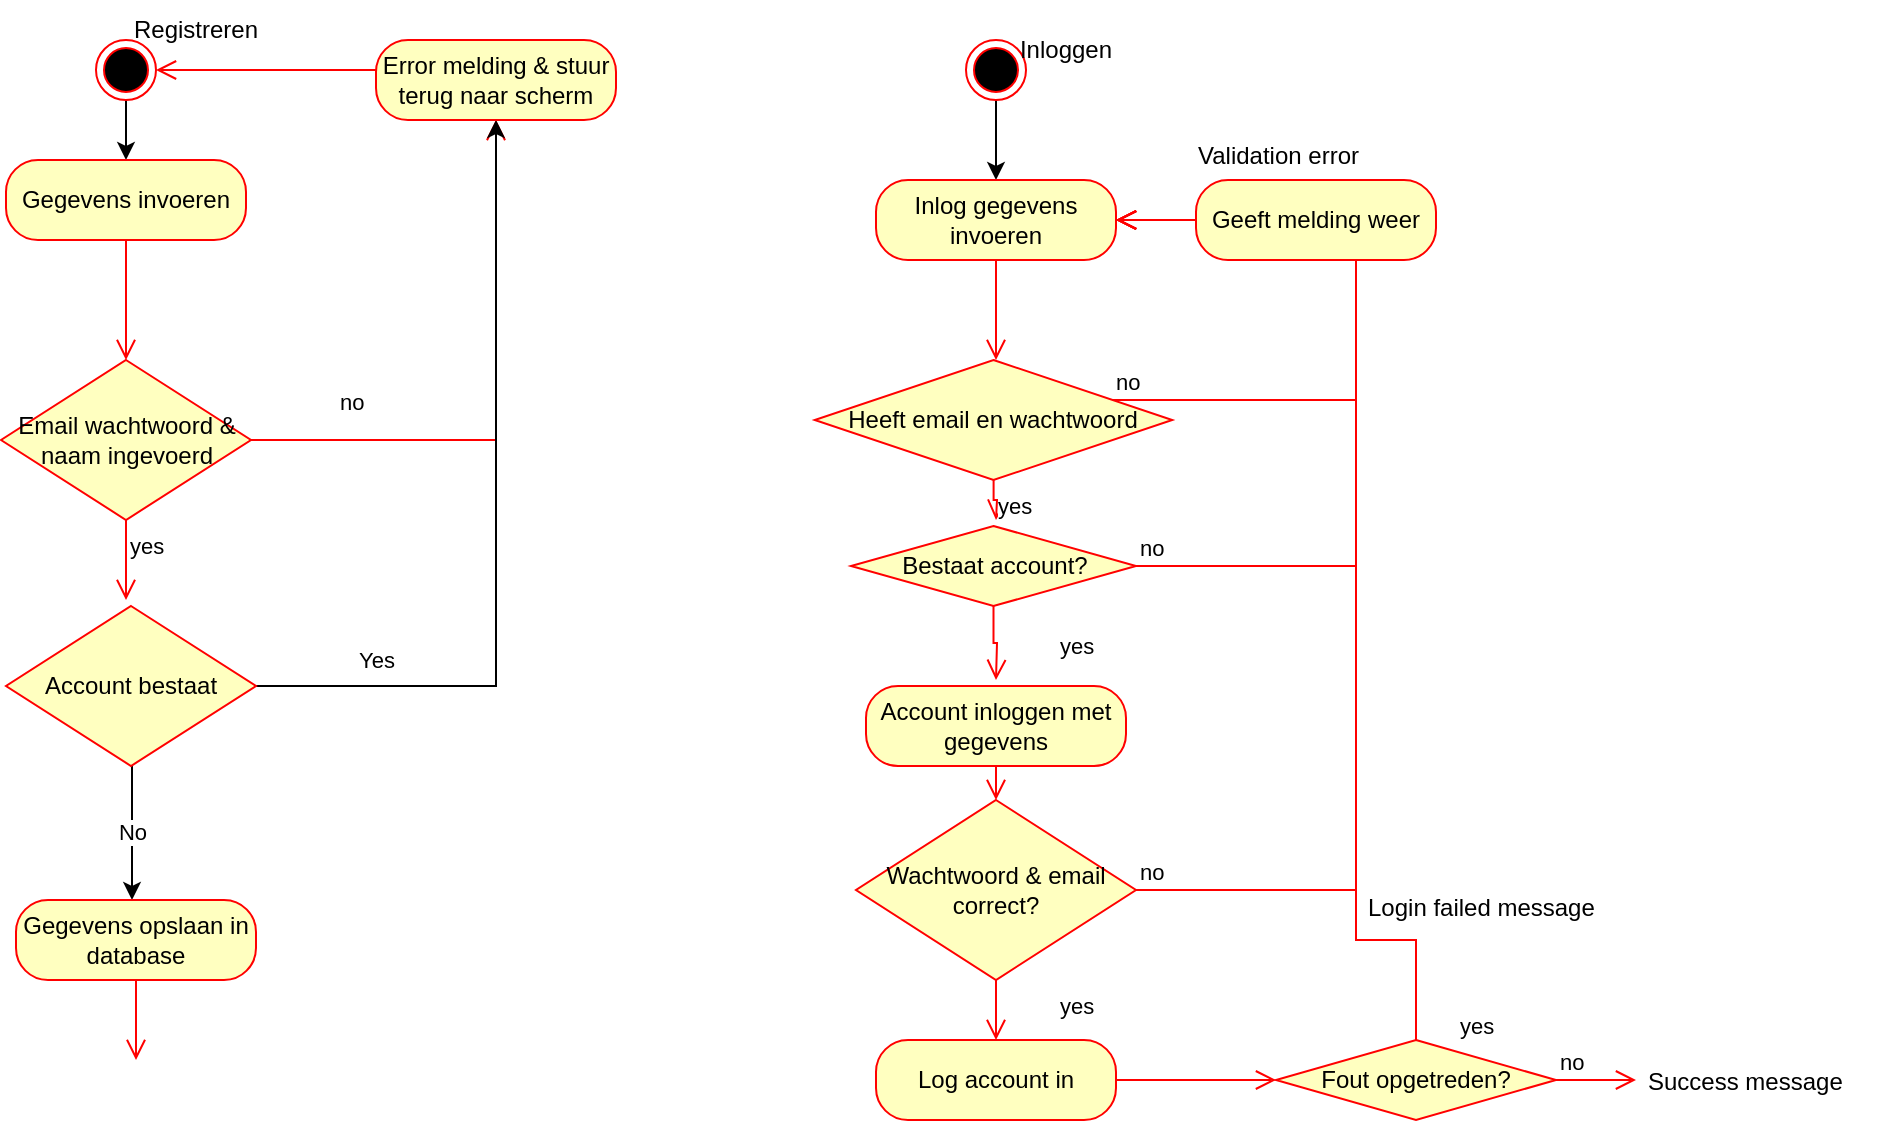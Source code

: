 <mxfile version="21.0.2" type="github">
  <diagram name="Page-1" id="e7e014a7-5840-1c2e-5031-d8a46d1fe8dd">
    <mxGraphModel dx="1674" dy="746" grid="1" gridSize="10" guides="1" tooltips="1" connect="1" arrows="1" fold="1" page="1" pageScale="1" pageWidth="1169" pageHeight="826" background="none" math="0" shadow="0">
      <root>
        <mxCell id="0" />
        <mxCell id="1" parent="0" />
        <mxCell id="L-Oy49CxzgtTOeUKxRRn-44" style="edgeStyle=orthogonalEdgeStyle;rounded=0;orthogonalLoop=1;jettySize=auto;html=1;" parent="1" source="L-Oy49CxzgtTOeUKxRRn-41" target="L-Oy49CxzgtTOeUKxRRn-42" edge="1">
          <mxGeometry relative="1" as="geometry" />
        </mxCell>
        <mxCell id="L-Oy49CxzgtTOeUKxRRn-41" value="" style="ellipse;html=1;shape=endState;fillColor=#000000;strokeColor=#ff0000;" parent="1" vertex="1">
          <mxGeometry x="555" y="70" width="30" height="30" as="geometry" />
        </mxCell>
        <mxCell id="L-Oy49CxzgtTOeUKxRRn-42" value="Inlog gegevens invoeren" style="rounded=1;whiteSpace=wrap;html=1;arcSize=40;fontColor=#000000;fillColor=#ffffc0;strokeColor=#ff0000;" parent="1" vertex="1">
          <mxGeometry x="510" y="140" width="120" height="40" as="geometry" />
        </mxCell>
        <mxCell id="L-Oy49CxzgtTOeUKxRRn-43" value="" style="edgeStyle=orthogonalEdgeStyle;html=1;verticalAlign=bottom;endArrow=open;endSize=8;strokeColor=#ff0000;rounded=0;" parent="1" source="L-Oy49CxzgtTOeUKxRRn-42" edge="1">
          <mxGeometry relative="1" as="geometry">
            <mxPoint x="570" y="230" as="targetPoint" />
          </mxGeometry>
        </mxCell>
        <mxCell id="L-Oy49CxzgtTOeUKxRRn-51" value="Heeft email en wachtwoord" style="rhombus;whiteSpace=wrap;html=1;fontColor=#000000;fillColor=#ffffc0;strokeColor=#ff0000;" parent="1" vertex="1">
          <mxGeometry x="479.37" y="230" width="178.75" height="60" as="geometry" />
        </mxCell>
        <mxCell id="L-Oy49CxzgtTOeUKxRRn-52" value="no" style="edgeStyle=orthogonalEdgeStyle;html=1;align=left;verticalAlign=bottom;endArrow=open;endSize=8;strokeColor=#ff0000;rounded=0;entryX=1;entryY=0.5;entryDx=0;entryDy=0;" parent="1" source="L-Oy49CxzgtTOeUKxRRn-51" target="L-Oy49CxzgtTOeUKxRRn-42" edge="1">
          <mxGeometry x="-1" relative="1" as="geometry">
            <mxPoint x="690" y="160" as="targetPoint" />
            <Array as="points">
              <mxPoint x="750" y="250" />
              <mxPoint x="750" y="160" />
            </Array>
          </mxGeometry>
        </mxCell>
        <mxCell id="L-Oy49CxzgtTOeUKxRRn-53" value="yes" style="edgeStyle=orthogonalEdgeStyle;html=1;align=left;verticalAlign=top;endArrow=open;endSize=8;strokeColor=#ff0000;rounded=0;" parent="1" source="L-Oy49CxzgtTOeUKxRRn-51" edge="1">
          <mxGeometry x="-1" relative="1" as="geometry">
            <mxPoint x="570" y="310" as="targetPoint" />
          </mxGeometry>
        </mxCell>
        <mxCell id="L-Oy49CxzgtTOeUKxRRn-56" value="Bestaat account? " style="rhombus;whiteSpace=wrap;html=1;fontColor=#000000;fillColor=#ffffc0;strokeColor=#ff0000;" parent="1" vertex="1">
          <mxGeometry x="497.5" y="313" width="142.5" height="40" as="geometry" />
        </mxCell>
        <mxCell id="L-Oy49CxzgtTOeUKxRRn-57" value="no" style="edgeStyle=orthogonalEdgeStyle;html=1;align=left;verticalAlign=bottom;endArrow=open;endSize=8;strokeColor=#ff0000;rounded=0;" parent="1" source="L-Oy49CxzgtTOeUKxRRn-56" target="L-Oy49CxzgtTOeUKxRRn-42" edge="1">
          <mxGeometry x="-1" relative="1" as="geometry">
            <mxPoint x="720" y="160" as="targetPoint" />
            <Array as="points">
              <mxPoint x="750" y="333" />
              <mxPoint x="750" y="160" />
            </Array>
          </mxGeometry>
        </mxCell>
        <mxCell id="L-Oy49CxzgtTOeUKxRRn-58" value="yes" style="edgeStyle=orthogonalEdgeStyle;html=1;align=left;verticalAlign=top;endArrow=open;endSize=8;strokeColor=#ff0000;rounded=0;" parent="1" source="L-Oy49CxzgtTOeUKxRRn-56" edge="1">
          <mxGeometry x="-0.634" y="31" relative="1" as="geometry">
            <mxPoint x="570" y="390" as="targetPoint" />
            <mxPoint as="offset" />
          </mxGeometry>
        </mxCell>
        <mxCell id="L-Oy49CxzgtTOeUKxRRn-64" value="Account inloggen met gegevens" style="rounded=1;whiteSpace=wrap;html=1;arcSize=40;fontColor=#000000;fillColor=#ffffc0;strokeColor=#ff0000;" parent="1" vertex="1">
          <mxGeometry x="505" y="393" width="130" height="40" as="geometry" />
        </mxCell>
        <mxCell id="L-Oy49CxzgtTOeUKxRRn-65" value="" style="edgeStyle=orthogonalEdgeStyle;html=1;verticalAlign=bottom;endArrow=open;endSize=8;strokeColor=#ff0000;rounded=0;" parent="1" source="L-Oy49CxzgtTOeUKxRRn-64" edge="1">
          <mxGeometry relative="1" as="geometry">
            <mxPoint x="570" y="450" as="targetPoint" />
          </mxGeometry>
        </mxCell>
        <mxCell id="L-Oy49CxzgtTOeUKxRRn-66" value="Wachtwoord &amp;amp; email correct?" style="rhombus;whiteSpace=wrap;html=1;fontColor=#000000;fillColor=#ffffc0;strokeColor=#ff0000;" parent="1" vertex="1">
          <mxGeometry x="500" y="450" width="140" height="90" as="geometry" />
        </mxCell>
        <mxCell id="L-Oy49CxzgtTOeUKxRRn-67" value="no" style="edgeStyle=orthogonalEdgeStyle;html=1;align=left;verticalAlign=bottom;endArrow=open;endSize=8;strokeColor=#ff0000;rounded=0;" parent="1" source="L-Oy49CxzgtTOeUKxRRn-66" target="L-Oy49CxzgtTOeUKxRRn-42" edge="1">
          <mxGeometry x="-1" relative="1" as="geometry">
            <mxPoint x="750" y="290" as="targetPoint" />
            <Array as="points">
              <mxPoint x="750" y="495" />
              <mxPoint x="750" y="160" />
            </Array>
          </mxGeometry>
        </mxCell>
        <mxCell id="L-Oy49CxzgtTOeUKxRRn-68" value="yes" style="edgeStyle=orthogonalEdgeStyle;html=1;align=left;verticalAlign=top;endArrow=open;endSize=8;strokeColor=#ff0000;rounded=0;" parent="1" source="L-Oy49CxzgtTOeUKxRRn-66" edge="1">
          <mxGeometry x="-1" y="30" relative="1" as="geometry">
            <mxPoint x="570" y="570" as="targetPoint" />
            <mxPoint as="offset" />
          </mxGeometry>
        </mxCell>
        <mxCell id="L-Oy49CxzgtTOeUKxRRn-69" value="Log account in" style="rounded=1;whiteSpace=wrap;html=1;arcSize=40;fontColor=#000000;fillColor=#ffffc0;strokeColor=#ff0000;" parent="1" vertex="1">
          <mxGeometry x="510" y="570" width="120" height="40" as="geometry" />
        </mxCell>
        <mxCell id="L-Oy49CxzgtTOeUKxRRn-70" value="" style="edgeStyle=orthogonalEdgeStyle;html=1;verticalAlign=bottom;endArrow=open;endSize=8;strokeColor=#ff0000;rounded=0;" parent="1" source="L-Oy49CxzgtTOeUKxRRn-69" edge="1">
          <mxGeometry relative="1" as="geometry">
            <mxPoint x="710" y="590" as="targetPoint" />
          </mxGeometry>
        </mxCell>
        <mxCell id="L-Oy49CxzgtTOeUKxRRn-71" value="Fout opgetreden?" style="rhombus;whiteSpace=wrap;html=1;fontColor=#000000;fillColor=#ffffc0;strokeColor=#ff0000;" parent="1" vertex="1">
          <mxGeometry x="710" y="570" width="140" height="40" as="geometry" />
        </mxCell>
        <mxCell id="L-Oy49CxzgtTOeUKxRRn-72" value="no" style="edgeStyle=orthogonalEdgeStyle;html=1;align=left;verticalAlign=bottom;endArrow=open;endSize=8;strokeColor=#ff0000;rounded=0;" parent="1" source="L-Oy49CxzgtTOeUKxRRn-71" edge="1">
          <mxGeometry x="-1" relative="1" as="geometry">
            <mxPoint x="890" y="590" as="targetPoint" />
          </mxGeometry>
        </mxCell>
        <mxCell id="L-Oy49CxzgtTOeUKxRRn-73" value="yes" style="edgeStyle=orthogonalEdgeStyle;html=1;align=left;verticalAlign=top;endArrow=open;endSize=8;strokeColor=#ff0000;rounded=0;" parent="1" source="L-Oy49CxzgtTOeUKxRRn-71" target="L-Oy49CxzgtTOeUKxRRn-42" edge="1">
          <mxGeometry x="-0.929" y="-20" relative="1" as="geometry">
            <mxPoint x="870" y="670" as="targetPoint" />
            <Array as="points">
              <mxPoint x="780" y="520" />
              <mxPoint x="750" y="520" />
              <mxPoint x="750" y="160" />
            </Array>
            <mxPoint as="offset" />
          </mxGeometry>
        </mxCell>
        <mxCell id="L-Oy49CxzgtTOeUKxRRn-76" value="Success message" style="text;strokeColor=none;fillColor=none;align=left;verticalAlign=top;spacingLeft=4;spacingRight=4;overflow=hidden;rotatable=0;points=[[0,0.5],[1,0.5]];portConstraint=eastwest;" parent="1" vertex="1">
          <mxGeometry x="890" y="577" width="130" height="26" as="geometry" />
        </mxCell>
        <mxCell id="L-Oy49CxzgtTOeUKxRRn-79" value="Login failed message" style="text;strokeColor=none;fillColor=none;align=left;verticalAlign=top;spacingLeft=4;spacingRight=4;overflow=hidden;rotatable=0;points=[[0,0.5],[1,0.5]];portConstraint=eastwest;" parent="1" vertex="1">
          <mxGeometry x="750" y="490" width="130" height="26" as="geometry" />
        </mxCell>
        <mxCell id="L-Oy49CxzgtTOeUKxRRn-122" value="Geeft melding weer" style="rounded=1;whiteSpace=wrap;html=1;arcSize=40;fontColor=#000000;fillColor=#ffffc0;strokeColor=#ff0000;" parent="1" vertex="1">
          <mxGeometry x="670" y="140" width="120" height="40" as="geometry" />
        </mxCell>
        <mxCell id="L-Oy49CxzgtTOeUKxRRn-125" value="Validation error" style="text;strokeColor=none;fillColor=none;align=left;verticalAlign=top;spacingLeft=4;spacingRight=4;overflow=hidden;rotatable=0;points=[[0,0.5],[1,0.5]];portConstraint=eastwest;" parent="1" vertex="1">
          <mxGeometry x="665" y="114" width="130" height="26" as="geometry" />
        </mxCell>
        <mxCell id="zSXJj523BaKUhdF8iDlw-7" style="edgeStyle=orthogonalEdgeStyle;rounded=0;orthogonalLoop=1;jettySize=auto;html=1;" edge="1" parent="1" source="zSXJj523BaKUhdF8iDlw-2" target="zSXJj523BaKUhdF8iDlw-5">
          <mxGeometry relative="1" as="geometry" />
        </mxCell>
        <mxCell id="zSXJj523BaKUhdF8iDlw-2" value="" style="ellipse;html=1;shape=endState;fillColor=#000000;strokeColor=#ff0000;" vertex="1" parent="1">
          <mxGeometry x="120" y="70" width="30" height="30" as="geometry" />
        </mxCell>
        <mxCell id="zSXJj523BaKUhdF8iDlw-3" value="Inloggen" style="text;html=1;strokeColor=none;fillColor=none;align=center;verticalAlign=middle;whiteSpace=wrap;rounded=0;" vertex="1" parent="1">
          <mxGeometry x="575" y="60" width="60" height="30" as="geometry" />
        </mxCell>
        <mxCell id="zSXJj523BaKUhdF8iDlw-4" value="Registreren" style="text;html=1;strokeColor=none;fillColor=none;align=center;verticalAlign=middle;whiteSpace=wrap;rounded=0;" vertex="1" parent="1">
          <mxGeometry x="140" y="50" width="60" height="30" as="geometry" />
        </mxCell>
        <mxCell id="zSXJj523BaKUhdF8iDlw-5" value="Gegevens invoeren" style="rounded=1;whiteSpace=wrap;html=1;arcSize=40;fontColor=#000000;fillColor=#ffffc0;strokeColor=#ff0000;" vertex="1" parent="1">
          <mxGeometry x="75" y="130" width="120" height="40" as="geometry" />
        </mxCell>
        <mxCell id="zSXJj523BaKUhdF8iDlw-6" value="" style="edgeStyle=orthogonalEdgeStyle;html=1;verticalAlign=bottom;endArrow=open;endSize=8;strokeColor=#ff0000;rounded=0;" edge="1" source="zSXJj523BaKUhdF8iDlw-5" parent="1">
          <mxGeometry relative="1" as="geometry">
            <mxPoint x="135" y="230" as="targetPoint" />
          </mxGeometry>
        </mxCell>
        <mxCell id="zSXJj523BaKUhdF8iDlw-8" value="Email wachtwoord &amp;amp; naam ingevoerd" style="rhombus;whiteSpace=wrap;html=1;fontColor=#000000;fillColor=#ffffc0;strokeColor=#ff0000;" vertex="1" parent="1">
          <mxGeometry x="72.5" y="230" width="125" height="80" as="geometry" />
        </mxCell>
        <mxCell id="zSXJj523BaKUhdF8iDlw-9" value="no" style="edgeStyle=orthogonalEdgeStyle;html=1;align=left;verticalAlign=bottom;endArrow=open;endSize=8;strokeColor=#ff0000;rounded=0;" edge="1" source="zSXJj523BaKUhdF8iDlw-8" parent="1" target="zSXJj523BaKUhdF8iDlw-14">
          <mxGeometry x="-0.699" y="10" relative="1" as="geometry">
            <mxPoint x="270" y="250" as="targetPoint" />
            <mxPoint as="offset" />
          </mxGeometry>
        </mxCell>
        <mxCell id="zSXJj523BaKUhdF8iDlw-10" value="yes" style="edgeStyle=orthogonalEdgeStyle;html=1;align=left;verticalAlign=top;endArrow=open;endSize=8;strokeColor=#ff0000;rounded=0;" edge="1" source="zSXJj523BaKUhdF8iDlw-8" parent="1">
          <mxGeometry x="-1" relative="1" as="geometry">
            <mxPoint x="135" y="350" as="targetPoint" />
          </mxGeometry>
        </mxCell>
        <mxCell id="zSXJj523BaKUhdF8iDlw-12" value="Yes" style="edgeStyle=orthogonalEdgeStyle;rounded=0;orthogonalLoop=1;jettySize=auto;html=1;" edge="1" parent="1" source="zSXJj523BaKUhdF8iDlw-11" target="zSXJj523BaKUhdF8iDlw-14">
          <mxGeometry x="-0.702" y="13" relative="1" as="geometry">
            <mxPoint x="280" y="393" as="targetPoint" />
            <mxPoint as="offset" />
          </mxGeometry>
        </mxCell>
        <mxCell id="zSXJj523BaKUhdF8iDlw-13" value="No" style="edgeStyle=orthogonalEdgeStyle;rounded=0;orthogonalLoop=1;jettySize=auto;html=1;" edge="1" parent="1" source="zSXJj523BaKUhdF8iDlw-11">
          <mxGeometry relative="1" as="geometry">
            <mxPoint x="138" y="500" as="targetPoint" />
            <Array as="points">
              <mxPoint x="138" y="470" />
            </Array>
          </mxGeometry>
        </mxCell>
        <mxCell id="zSXJj523BaKUhdF8iDlw-11" value="Account bestaat " style="rhombus;whiteSpace=wrap;html=1;fontColor=#000000;fillColor=#ffffc0;strokeColor=#ff0000;" vertex="1" parent="1">
          <mxGeometry x="75" y="353" width="125" height="80" as="geometry" />
        </mxCell>
        <mxCell id="zSXJj523BaKUhdF8iDlw-14" value="Error melding &amp;amp; stuur terug naar scherm" style="rounded=1;whiteSpace=wrap;html=1;arcSize=40;fontColor=#000000;fillColor=#ffffc0;strokeColor=#ff0000;" vertex="1" parent="1">
          <mxGeometry x="260" y="70" width="120" height="40" as="geometry" />
        </mxCell>
        <mxCell id="zSXJj523BaKUhdF8iDlw-15" value="" style="edgeStyle=orthogonalEdgeStyle;html=1;verticalAlign=bottom;endArrow=open;endSize=8;strokeColor=#ff0000;rounded=0;" edge="1" source="zSXJj523BaKUhdF8iDlw-14" parent="1" target="zSXJj523BaKUhdF8iDlw-2">
          <mxGeometry relative="1" as="geometry">
            <mxPoint x="170" y="44" as="targetPoint" />
            <Array as="points">
              <mxPoint x="220" y="85" />
              <mxPoint x="220" y="85" />
            </Array>
          </mxGeometry>
        </mxCell>
        <mxCell id="zSXJj523BaKUhdF8iDlw-16" value="Gegevens opslaan in database" style="rounded=1;whiteSpace=wrap;html=1;arcSize=40;fontColor=#000000;fillColor=#ffffc0;strokeColor=#ff0000;" vertex="1" parent="1">
          <mxGeometry x="80" y="500" width="120" height="40" as="geometry" />
        </mxCell>
        <mxCell id="zSXJj523BaKUhdF8iDlw-17" value="" style="edgeStyle=orthogonalEdgeStyle;html=1;verticalAlign=bottom;endArrow=open;endSize=8;strokeColor=#ff0000;rounded=0;" edge="1" source="zSXJj523BaKUhdF8iDlw-16" parent="1">
          <mxGeometry relative="1" as="geometry">
            <mxPoint x="140" y="580" as="targetPoint" />
          </mxGeometry>
        </mxCell>
      </root>
    </mxGraphModel>
  </diagram>
</mxfile>
